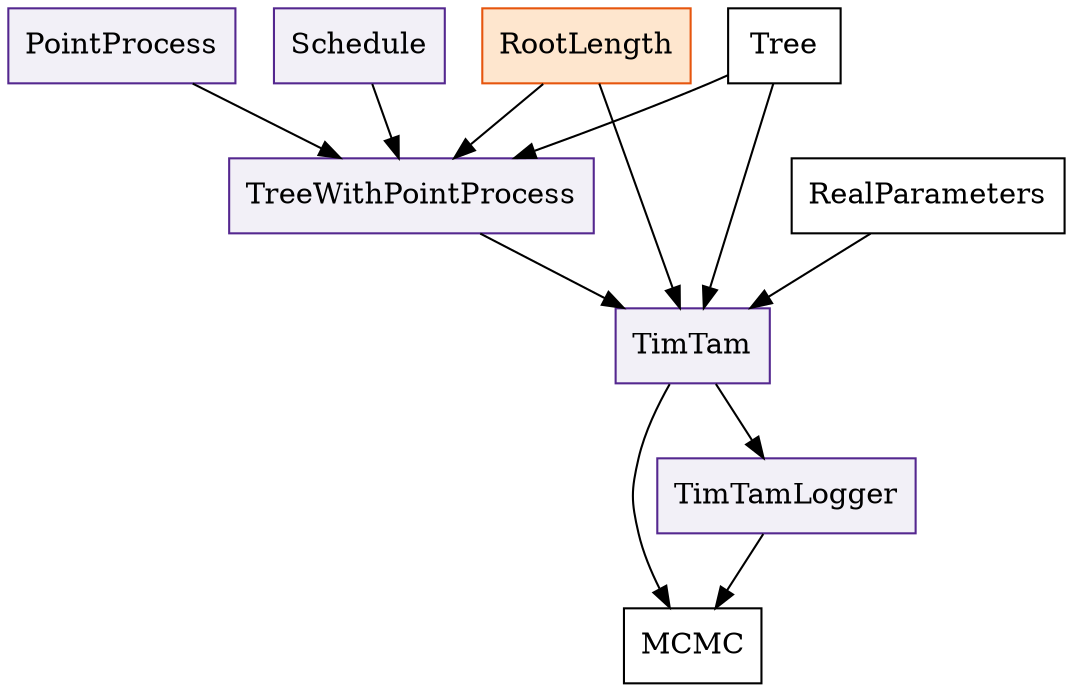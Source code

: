 /*
 Usage
 -----
 $ dot example-dag.dot -Tpng -o example-dag.png
*/
digraph G {
  TimTam [shape=box,
          style=filled,
          color="#54278f",
          fillcolor="#f2f0f7"];
  TimTamLogger [shape=box,
                style=filled,
                color="#54278f",
                fillcolor="#f2f0f7"];
  TreeWithPointProcess [shape=box,
                        style=filled,
                        color="#54278f",
                        fillcolor="#f2f0f7"];
  PointProcess [shape=box,
                style=filled,
                color="#54278f",
                fillcolor="#f2f0f7"];
  Schedule [shape=box,
            style=filled,
            color="#54278f",
            fillcolor="#f2f0f7"];
  RootLength [shape=box,
              style=filled,
              color="#e6550d",
              fillcolor="#fee6ce"];
  Tree [shape=box];
  RealParameters [shape=box];
  MCMC [shape=box];

  RootLength -> TimTam;
  RootLength -> TreeWithPointProcess;
  PointProcess -> TreeWithPointProcess;
  Schedule -> TreeWithPointProcess;
  TreeWithPointProcess -> TimTam;
  RealParameters -> TimTam;
  Tree -> TreeWithPointProcess;
  Tree -> TimTam;
  TimTam -> MCMC;

  TimTam -> TimTamLogger;
  TimTamLogger -> MCMC;
}
